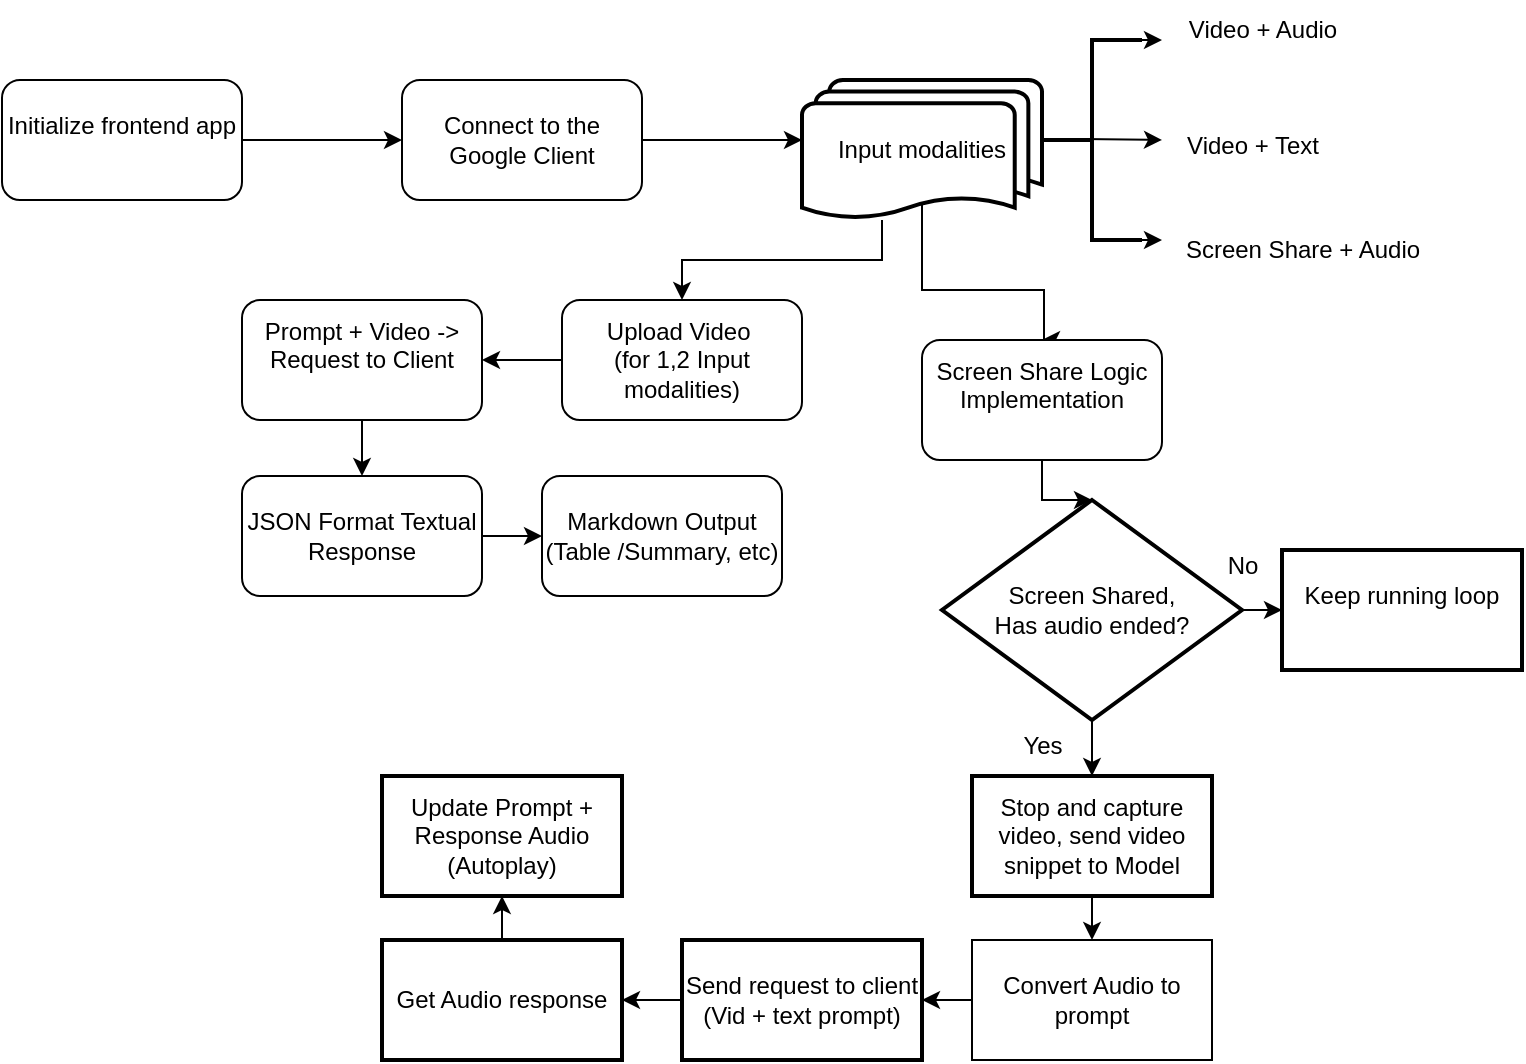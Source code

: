 <mxfile version="24.8.4">
  <diagram name="Page-1" id="rfECY6xyQuvbNuc_ZOv_">
    <mxGraphModel dx="1050" dy="603" grid="1" gridSize="10" guides="1" tooltips="1" connect="1" arrows="1" fold="1" page="1" pageScale="1" pageWidth="850" pageHeight="1100" math="0" shadow="0">
      <root>
        <mxCell id="0" />
        <mxCell id="1" parent="0" />
        <mxCell id="tIcBD_fAVBuRJj0tbVpx-3" value="" style="edgeStyle=orthogonalEdgeStyle;rounded=0;orthogonalLoop=1;jettySize=auto;html=1;" edge="1" parent="1" source="tIcBD_fAVBuRJj0tbVpx-1" target="tIcBD_fAVBuRJj0tbVpx-2">
          <mxGeometry relative="1" as="geometry" />
        </mxCell>
        <mxCell id="tIcBD_fAVBuRJj0tbVpx-1" value="Initialize frontend app&lt;div&gt;&lt;br&gt;&lt;/div&gt;" style="rounded=1;whiteSpace=wrap;html=1;" vertex="1" parent="1">
          <mxGeometry x="80" y="80" width="120" height="60" as="geometry" />
        </mxCell>
        <mxCell id="tIcBD_fAVBuRJj0tbVpx-5" value="" style="edgeStyle=orthogonalEdgeStyle;rounded=0;orthogonalLoop=1;jettySize=auto;html=1;" edge="1" parent="1" source="tIcBD_fAVBuRJj0tbVpx-2">
          <mxGeometry relative="1" as="geometry">
            <mxPoint x="480" y="110" as="targetPoint" />
          </mxGeometry>
        </mxCell>
        <mxCell id="tIcBD_fAVBuRJj0tbVpx-2" value="Connect to the Google Client" style="whiteSpace=wrap;html=1;rounded=1;" vertex="1" parent="1">
          <mxGeometry x="280" y="80" width="120" height="60" as="geometry" />
        </mxCell>
        <mxCell id="tIcBD_fAVBuRJj0tbVpx-18" style="edgeStyle=orthogonalEdgeStyle;rounded=0;orthogonalLoop=1;jettySize=auto;html=1;" edge="1" parent="1" source="tIcBD_fAVBuRJj0tbVpx-6" target="tIcBD_fAVBuRJj0tbVpx-19">
          <mxGeometry relative="1" as="geometry">
            <mxPoint x="540" y="200" as="targetPoint" />
            <Array as="points">
              <mxPoint x="520" y="170" />
              <mxPoint x="420" y="170" />
            </Array>
          </mxGeometry>
        </mxCell>
        <mxCell id="tIcBD_fAVBuRJj0tbVpx-20" style="edgeStyle=orthogonalEdgeStyle;rounded=0;orthogonalLoop=1;jettySize=auto;html=1;exitX=0.5;exitY=0.88;exitDx=0;exitDy=0;exitPerimeter=0;" edge="1" parent="1" source="tIcBD_fAVBuRJj0tbVpx-6">
          <mxGeometry relative="1" as="geometry">
            <mxPoint x="600" y="210" as="targetPoint" />
            <Array as="points">
              <mxPoint x="540" y="185" />
              <mxPoint x="601" y="185" />
            </Array>
          </mxGeometry>
        </mxCell>
        <mxCell id="tIcBD_fAVBuRJj0tbVpx-6" value="Input modalities" style="strokeWidth=2;html=1;shape=mxgraph.flowchart.multi-document;whiteSpace=wrap;" vertex="1" parent="1">
          <mxGeometry x="480" y="80" width="120" height="70" as="geometry" />
        </mxCell>
        <mxCell id="tIcBD_fAVBuRJj0tbVpx-12" style="edgeStyle=orthogonalEdgeStyle;rounded=0;orthogonalLoop=1;jettySize=auto;html=1;exitX=0.5;exitY=0;exitDx=0;exitDy=0;exitPerimeter=0;" edge="1" parent="1" source="tIcBD_fAVBuRJj0tbVpx-7">
          <mxGeometry relative="1" as="geometry">
            <mxPoint x="660" y="60" as="targetPoint" />
          </mxGeometry>
        </mxCell>
        <mxCell id="tIcBD_fAVBuRJj0tbVpx-13" style="edgeStyle=orthogonalEdgeStyle;rounded=0;orthogonalLoop=1;jettySize=auto;html=1;exitX=0.5;exitY=1;exitDx=0;exitDy=0;exitPerimeter=0;" edge="1" parent="1" source="tIcBD_fAVBuRJj0tbVpx-7">
          <mxGeometry relative="1" as="geometry">
            <mxPoint x="660" y="160" as="targetPoint" />
          </mxGeometry>
        </mxCell>
        <mxCell id="tIcBD_fAVBuRJj0tbVpx-7" value="" style="strokeWidth=2;html=1;shape=mxgraph.flowchart.annotation_2;align=left;labelPosition=right;pointerEvents=1;" vertex="1" parent="1">
          <mxGeometry x="600" y="60" width="50" height="100" as="geometry" />
        </mxCell>
        <mxCell id="tIcBD_fAVBuRJj0tbVpx-14" value="" style="endArrow=classic;html=1;rounded=0;" edge="1" parent="1">
          <mxGeometry width="50" height="50" relative="1" as="geometry">
            <mxPoint x="620" y="109.5" as="sourcePoint" />
            <mxPoint x="660" y="110" as="targetPoint" />
          </mxGeometry>
        </mxCell>
        <mxCell id="tIcBD_fAVBuRJj0tbVpx-15" value="Video + Audio" style="text;html=1;align=center;verticalAlign=middle;resizable=0;points=[];autosize=1;strokeColor=none;fillColor=none;" vertex="1" parent="1">
          <mxGeometry x="660" y="40" width="100" height="30" as="geometry" />
        </mxCell>
        <mxCell id="tIcBD_fAVBuRJj0tbVpx-16" value="Video + Text&lt;div&gt;&lt;br&gt;&lt;/div&gt;" style="text;html=1;align=center;verticalAlign=middle;resizable=0;points=[];autosize=1;strokeColor=none;fillColor=none;" vertex="1" parent="1">
          <mxGeometry x="660" y="100" width="90" height="40" as="geometry" />
        </mxCell>
        <mxCell id="tIcBD_fAVBuRJj0tbVpx-17" value="Screen Share + Audio" style="text;html=1;align=center;verticalAlign=middle;resizable=0;points=[];autosize=1;strokeColor=none;fillColor=none;" vertex="1" parent="1">
          <mxGeometry x="660" y="150" width="140" height="30" as="geometry" />
        </mxCell>
        <mxCell id="tIcBD_fAVBuRJj0tbVpx-47" value="" style="edgeStyle=orthogonalEdgeStyle;rounded=0;orthogonalLoop=1;jettySize=auto;html=1;" edge="1" parent="1" source="tIcBD_fAVBuRJj0tbVpx-19" target="tIcBD_fAVBuRJj0tbVpx-46">
          <mxGeometry relative="1" as="geometry" />
        </mxCell>
        <mxCell id="tIcBD_fAVBuRJj0tbVpx-19" value="Upload Video&amp;nbsp;&lt;br&gt;(for 1,2 Input modalities)" style="rounded=1;whiteSpace=wrap;html=1;" vertex="1" parent="1">
          <mxGeometry x="360" y="190" width="120" height="60" as="geometry" />
        </mxCell>
        <mxCell id="tIcBD_fAVBuRJj0tbVpx-26" value="" style="edgeStyle=orthogonalEdgeStyle;rounded=0;orthogonalLoop=1;jettySize=auto;html=1;" edge="1" parent="1" source="tIcBD_fAVBuRJj0tbVpx-21" target="tIcBD_fAVBuRJj0tbVpx-25">
          <mxGeometry relative="1" as="geometry" />
        </mxCell>
        <mxCell id="tIcBD_fAVBuRJj0tbVpx-21" value="Screen Share Logic Implementation&lt;div&gt;&lt;br&gt;&lt;/div&gt;" style="rounded=1;whiteSpace=wrap;html=1;" vertex="1" parent="1">
          <mxGeometry x="540" y="210" width="120" height="60" as="geometry" />
        </mxCell>
        <mxCell id="tIcBD_fAVBuRJj0tbVpx-28" value="" style="edgeStyle=orthogonalEdgeStyle;rounded=0;orthogonalLoop=1;jettySize=auto;html=1;" edge="1" parent="1" source="tIcBD_fAVBuRJj0tbVpx-25" target="tIcBD_fAVBuRJj0tbVpx-27">
          <mxGeometry relative="1" as="geometry" />
        </mxCell>
        <mxCell id="tIcBD_fAVBuRJj0tbVpx-31" value="" style="edgeStyle=orthogonalEdgeStyle;rounded=0;orthogonalLoop=1;jettySize=auto;html=1;" edge="1" parent="1" source="tIcBD_fAVBuRJj0tbVpx-25" target="tIcBD_fAVBuRJj0tbVpx-30">
          <mxGeometry relative="1" as="geometry" />
        </mxCell>
        <mxCell id="tIcBD_fAVBuRJj0tbVpx-25" value="Screen Shared,&lt;div&gt;Has audio ended?&lt;/div&gt;" style="strokeWidth=2;html=1;shape=mxgraph.flowchart.decision;whiteSpace=wrap;" vertex="1" parent="1">
          <mxGeometry x="550" y="290" width="150" height="110" as="geometry" />
        </mxCell>
        <mxCell id="tIcBD_fAVBuRJj0tbVpx-27" value="Keep running loop&lt;div&gt;&lt;br&gt;&lt;/div&gt;" style="whiteSpace=wrap;html=1;strokeWidth=2;" vertex="1" parent="1">
          <mxGeometry x="720" y="315" width="120" height="60" as="geometry" />
        </mxCell>
        <mxCell id="tIcBD_fAVBuRJj0tbVpx-29" value="No" style="text;html=1;align=center;verticalAlign=middle;resizable=0;points=[];autosize=1;strokeColor=none;fillColor=none;" vertex="1" parent="1">
          <mxGeometry x="680" y="308" width="40" height="30" as="geometry" />
        </mxCell>
        <mxCell id="tIcBD_fAVBuRJj0tbVpx-40" value="" style="edgeStyle=orthogonalEdgeStyle;rounded=0;orthogonalLoop=1;jettySize=auto;html=1;" edge="1" parent="1" source="tIcBD_fAVBuRJj0tbVpx-30" target="tIcBD_fAVBuRJj0tbVpx-39">
          <mxGeometry relative="1" as="geometry" />
        </mxCell>
        <mxCell id="tIcBD_fAVBuRJj0tbVpx-30" value="Stop and capture video, send video snippet to Model" style="whiteSpace=wrap;html=1;strokeWidth=2;" vertex="1" parent="1">
          <mxGeometry x="565" y="428" width="120" height="60" as="geometry" />
        </mxCell>
        <mxCell id="tIcBD_fAVBuRJj0tbVpx-32" value="Yes" style="text;html=1;align=center;verticalAlign=middle;resizable=0;points=[];autosize=1;strokeColor=none;fillColor=none;" vertex="1" parent="1">
          <mxGeometry x="580" y="398" width="40" height="30" as="geometry" />
        </mxCell>
        <mxCell id="tIcBD_fAVBuRJj0tbVpx-45" value="" style="edgeStyle=orthogonalEdgeStyle;rounded=0;orthogonalLoop=1;jettySize=auto;html=1;" edge="1" parent="1" source="tIcBD_fAVBuRJj0tbVpx-33" target="tIcBD_fAVBuRJj0tbVpx-35">
          <mxGeometry relative="1" as="geometry" />
        </mxCell>
        <mxCell id="tIcBD_fAVBuRJj0tbVpx-33" value="Send request to client&lt;br&gt;(Vid + text prompt)" style="whiteSpace=wrap;html=1;strokeWidth=2;" vertex="1" parent="1">
          <mxGeometry x="420" y="510" width="120" height="60" as="geometry" />
        </mxCell>
        <mxCell id="tIcBD_fAVBuRJj0tbVpx-44" value="" style="edgeStyle=orthogonalEdgeStyle;rounded=0;orthogonalLoop=1;jettySize=auto;html=1;" edge="1" parent="1" source="tIcBD_fAVBuRJj0tbVpx-35" target="tIcBD_fAVBuRJj0tbVpx-43">
          <mxGeometry relative="1" as="geometry" />
        </mxCell>
        <mxCell id="tIcBD_fAVBuRJj0tbVpx-35" value="Get Audio response" style="whiteSpace=wrap;html=1;strokeWidth=2;" vertex="1" parent="1">
          <mxGeometry x="270" y="510" width="120" height="60" as="geometry" />
        </mxCell>
        <mxCell id="tIcBD_fAVBuRJj0tbVpx-42" value="" style="edgeStyle=orthogonalEdgeStyle;rounded=0;orthogonalLoop=1;jettySize=auto;html=1;" edge="1" parent="1" source="tIcBD_fAVBuRJj0tbVpx-39" target="tIcBD_fAVBuRJj0tbVpx-33">
          <mxGeometry relative="1" as="geometry" />
        </mxCell>
        <mxCell id="tIcBD_fAVBuRJj0tbVpx-39" value="Convert Audio to prompt" style="rounded=0;whiteSpace=wrap;html=1;" vertex="1" parent="1">
          <mxGeometry x="565" y="510" width="120" height="60" as="geometry" />
        </mxCell>
        <mxCell id="tIcBD_fAVBuRJj0tbVpx-43" value="Update Prompt + Response Audio (Autoplay)" style="whiteSpace=wrap;html=1;strokeWidth=2;" vertex="1" parent="1">
          <mxGeometry x="270" y="428" width="120" height="60" as="geometry" />
        </mxCell>
        <mxCell id="tIcBD_fAVBuRJj0tbVpx-49" value="" style="edgeStyle=orthogonalEdgeStyle;rounded=0;orthogonalLoop=1;jettySize=auto;html=1;" edge="1" parent="1" source="tIcBD_fAVBuRJj0tbVpx-46" target="tIcBD_fAVBuRJj0tbVpx-48">
          <mxGeometry relative="1" as="geometry" />
        </mxCell>
        <mxCell id="tIcBD_fAVBuRJj0tbVpx-46" value="Prompt + Video -&amp;gt; Request to Client&lt;div&gt;&lt;br&gt;&lt;/div&gt;" style="whiteSpace=wrap;html=1;rounded=1;" vertex="1" parent="1">
          <mxGeometry x="200" y="190" width="120" height="60" as="geometry" />
        </mxCell>
        <mxCell id="tIcBD_fAVBuRJj0tbVpx-51" value="" style="edgeStyle=orthogonalEdgeStyle;rounded=0;orthogonalLoop=1;jettySize=auto;html=1;" edge="1" parent="1" source="tIcBD_fAVBuRJj0tbVpx-48" target="tIcBD_fAVBuRJj0tbVpx-50">
          <mxGeometry relative="1" as="geometry" />
        </mxCell>
        <mxCell id="tIcBD_fAVBuRJj0tbVpx-48" value="JSON Format Textual Response" style="whiteSpace=wrap;html=1;rounded=1;" vertex="1" parent="1">
          <mxGeometry x="200" y="278" width="120" height="60" as="geometry" />
        </mxCell>
        <mxCell id="tIcBD_fAVBuRJj0tbVpx-50" value="Markdown Output (Table /Summary, etc)" style="whiteSpace=wrap;html=1;rounded=1;" vertex="1" parent="1">
          <mxGeometry x="350" y="278" width="120" height="60" as="geometry" />
        </mxCell>
      </root>
    </mxGraphModel>
  </diagram>
</mxfile>
